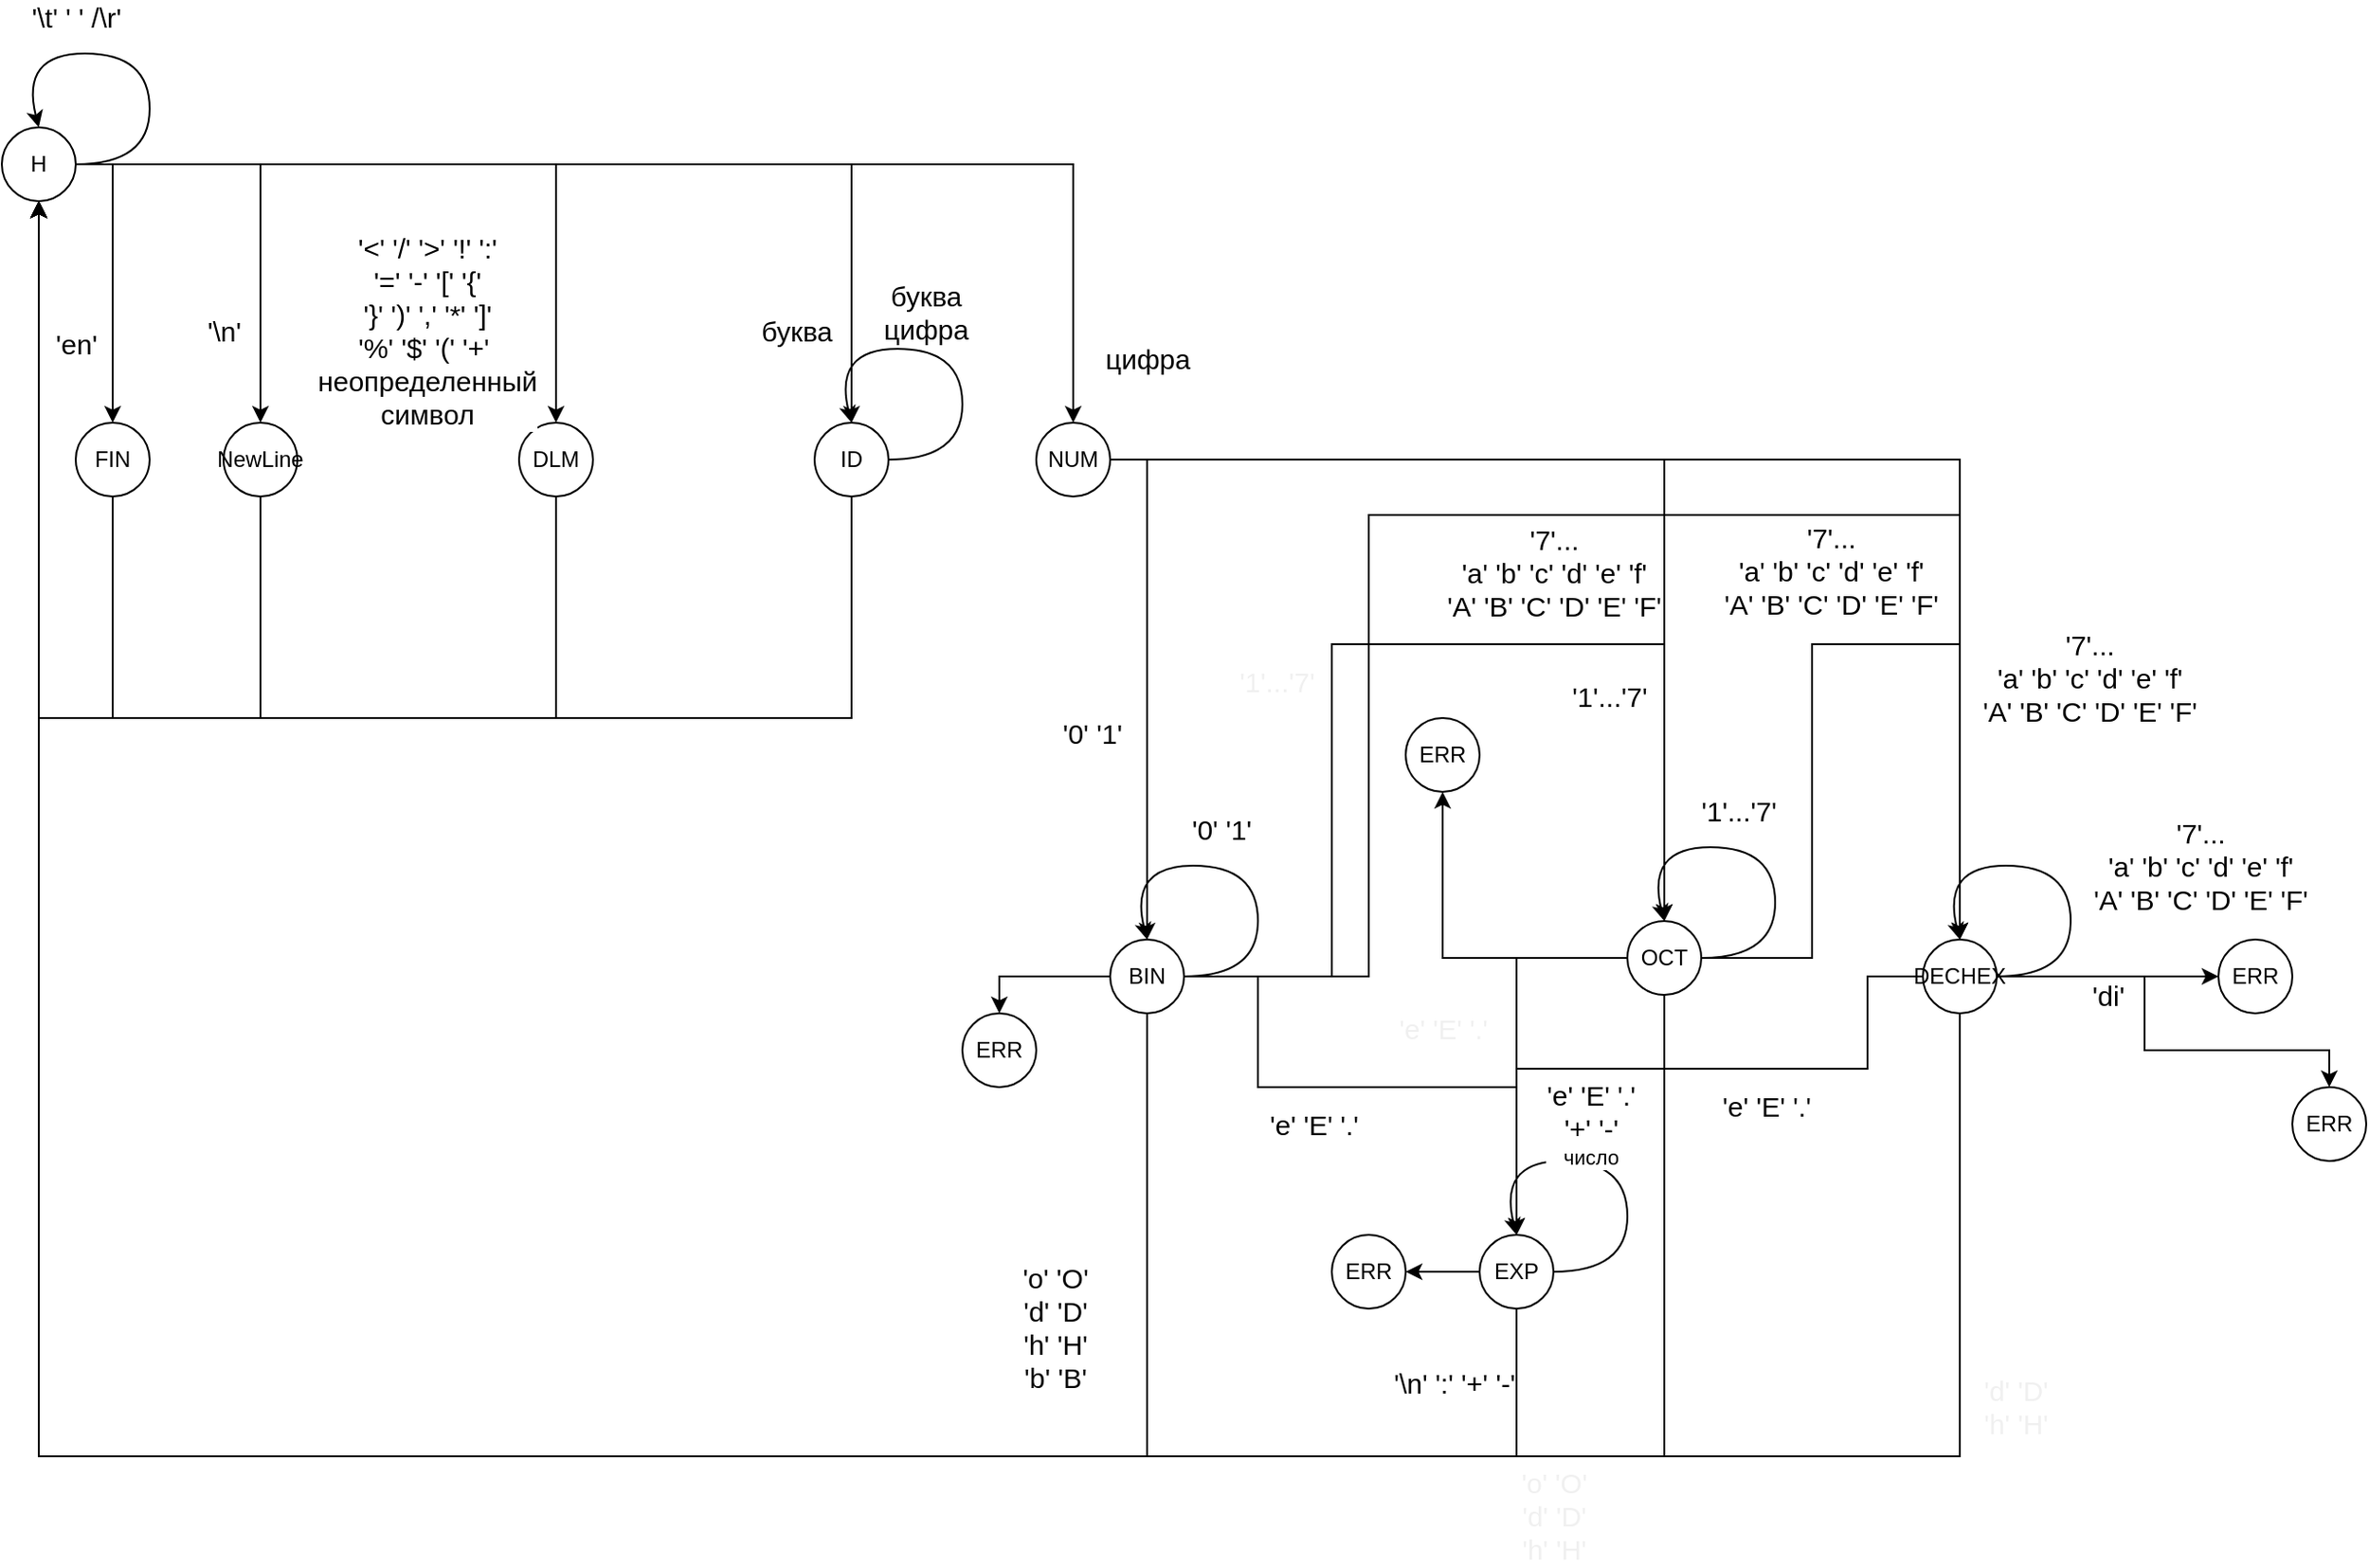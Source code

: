 <mxfile version="20.3.0" type="device"><diagram id="j9gFhZ0pI489GHdOJCEK" name="Страница 1"><mxGraphModel dx="1730" dy="1148" grid="1" gridSize="10" guides="1" tooltips="1" connect="1" arrows="1" fold="1" page="1" pageScale="1" pageWidth="1654" pageHeight="1169" math="0" shadow="0"><root><mxCell id="0"/><mxCell id="1" parent="0"/><mxCell id="0tF9mEDPMT1XOjysiVi9-1" value="H" style="ellipse;whiteSpace=wrap;html=1;aspect=fixed;" parent="1" vertex="1"><mxGeometry x="40" y="80" width="40" height="40" as="geometry"/></mxCell><mxCell id="0tF9mEDPMT1XOjysiVi9-2" value="&lt;font style=&quot;font-size: 15px;&quot;&gt;'\t' ' ' /\r'&lt;/font&gt;" style="endArrow=classic;html=1;exitX=1;exitY=0.5;exitDx=0;exitDy=0;entryX=0.5;entryY=0;entryDx=0;entryDy=0;curved=1;" parent="1" source="0tF9mEDPMT1XOjysiVi9-1" target="0tF9mEDPMT1XOjysiVi9-1" edge="1"><mxGeometry x="0.326" y="-20" width="50" height="50" relative="1" as="geometry"><mxPoint x="60" y="180" as="sourcePoint"/><mxPoint x="110" y="130" as="targetPoint"/><Array as="points"><mxPoint x="120" y="100"/><mxPoint x="120" y="40"/><mxPoint x="50" y="40"/></Array><mxPoint as="offset"/></mxGeometry></mxCell><mxCell id="0tF9mEDPMT1XOjysiVi9-3" value="FIN" style="ellipse;whiteSpace=wrap;html=1;aspect=fixed;" parent="1" vertex="1"><mxGeometry x="80" y="240" width="40" height="40" as="geometry"/></mxCell><mxCell id="0tF9mEDPMT1XOjysiVi9-4" value="'en'" style="endArrow=classic;html=1;fontSize=15;entryX=0.5;entryY=0;entryDx=0;entryDy=0;exitX=1;exitY=0.5;exitDx=0;exitDy=0;rounded=0;" parent="1" source="0tF9mEDPMT1XOjysiVi9-1" target="0tF9mEDPMT1XOjysiVi9-3" edge="1"><mxGeometry x="0.462" y="-20" width="50" height="50" relative="1" as="geometry"><mxPoint x="60" y="180" as="sourcePoint"/><mxPoint x="110" y="130" as="targetPoint"/><Array as="points"><mxPoint x="100" y="100"/></Array><mxPoint as="offset"/></mxGeometry></mxCell><mxCell id="0tF9mEDPMT1XOjysiVi9-5" value="NewLine" style="ellipse;whiteSpace=wrap;html=1;aspect=fixed;" parent="1" vertex="1"><mxGeometry x="160" y="240" width="40" height="40" as="geometry"/></mxCell><mxCell id="0tF9mEDPMT1XOjysiVi9-7" value="DLM" style="ellipse;whiteSpace=wrap;html=1;aspect=fixed;" parent="1" vertex="1"><mxGeometry x="320" y="240" width="40" height="40" as="geometry"/></mxCell><mxCell id="0tF9mEDPMT1XOjysiVi9-8" value="'&amp;lt;' '/' '&amp;gt;' '!' ':'&lt;br&gt;'=' '-' '[' '{'&lt;br&gt;'}' ')' ',' '*' ']'&lt;br&gt;'%' '$' '(' '+'&amp;nbsp;&lt;br&gt;неопределенный&lt;br&gt;символ" style="endArrow=classic;html=1;rounded=0;fontSize=15;exitX=1;exitY=0.5;exitDx=0;exitDy=0;entryX=0.5;entryY=0;entryDx=0;entryDy=0;" parent="1" source="0tF9mEDPMT1XOjysiVi9-1" target="0tF9mEDPMT1XOjysiVi9-7" edge="1"><mxGeometry x="0.75" y="-70" width="50" height="50" relative="1" as="geometry"><mxPoint x="60" y="280" as="sourcePoint"/><mxPoint x="110" y="230" as="targetPoint"/><Array as="points"><mxPoint x="340" y="100"/></Array><mxPoint as="offset"/></mxGeometry></mxCell><mxCell id="0tF9mEDPMT1XOjysiVi9-9" value="'\n'" style="endArrow=classic;html=1;rounded=0;fontSize=15;exitX=1;exitY=0.5;exitDx=0;exitDy=0;entryX=0.5;entryY=0;entryDx=0;entryDy=0;" parent="1" source="0tF9mEDPMT1XOjysiVi9-1" target="0tF9mEDPMT1XOjysiVi9-5" edge="1"><mxGeometry x="0.583" y="-20" width="50" height="50" relative="1" as="geometry"><mxPoint x="60" y="280" as="sourcePoint"/><mxPoint x="110" y="230" as="targetPoint"/><Array as="points"><mxPoint x="180" y="100"/></Array><mxPoint as="offset"/></mxGeometry></mxCell><mxCell id="0tF9mEDPMT1XOjysiVi9-10" value="ID" style="ellipse;whiteSpace=wrap;html=1;aspect=fixed;" parent="1" vertex="1"><mxGeometry x="480" y="240" width="40" height="40" as="geometry"/></mxCell><mxCell id="0tF9mEDPMT1XOjysiVi9-11" value="буква" style="endArrow=classic;html=1;rounded=0;fontSize=15;exitX=1;exitY=0.5;exitDx=0;exitDy=0;entryX=0.5;entryY=0;entryDx=0;entryDy=0;" parent="1" source="0tF9mEDPMT1XOjysiVi9-1" target="0tF9mEDPMT1XOjysiVi9-10" edge="1"><mxGeometry x="0.821" y="-30" width="50" height="50" relative="1" as="geometry"><mxPoint x="340" y="120" as="sourcePoint"/><mxPoint x="420" y="200" as="targetPoint"/><Array as="points"><mxPoint x="500" y="100"/></Array><mxPoint as="offset"/></mxGeometry></mxCell><mxCell id="0tF9mEDPMT1XOjysiVi9-12" value="NUM" style="ellipse;whiteSpace=wrap;html=1;aspect=fixed;" parent="1" vertex="1"><mxGeometry x="600" y="240" width="40" height="40" as="geometry"/></mxCell><mxCell id="0tF9mEDPMT1XOjysiVi9-13" value="цифра" style="endArrow=classic;html=1;rounded=0;fontSize=15;exitX=1;exitY=0.5;exitDx=0;exitDy=0;entryX=0.5;entryY=0;entryDx=0;entryDy=0;" parent="1" source="0tF9mEDPMT1XOjysiVi9-1" target="0tF9mEDPMT1XOjysiVi9-12" edge="1"><mxGeometry x="0.895" y="40" width="50" height="50" relative="1" as="geometry"><mxPoint x="370" y="250" as="sourcePoint"/><mxPoint x="420" y="200" as="targetPoint"/><Array as="points"><mxPoint x="620" y="100"/></Array><mxPoint as="offset"/></mxGeometry></mxCell><mxCell id="0tF9mEDPMT1XOjysiVi9-14" value="" style="endArrow=classic;html=1;rounded=0;fontSize=15;exitX=0.5;exitY=1;exitDx=0;exitDy=0;entryX=0.5;entryY=1;entryDx=0;entryDy=0;" parent="1" source="0tF9mEDPMT1XOjysiVi9-5" target="0tF9mEDPMT1XOjysiVi9-1" edge="1"><mxGeometry width="50" height="50" relative="1" as="geometry"><mxPoint x="370" y="230" as="sourcePoint"/><mxPoint x="420" y="180" as="targetPoint"/><Array as="points"><mxPoint x="180" y="400"/><mxPoint x="60" y="400"/></Array></mxGeometry></mxCell><mxCell id="0tF9mEDPMT1XOjysiVi9-15" value="" style="endArrow=classic;html=1;rounded=0;fontSize=15;entryX=0.5;entryY=1;entryDx=0;entryDy=0;exitX=0.5;exitY=1;exitDx=0;exitDy=0;" parent="1" source="0tF9mEDPMT1XOjysiVi9-3" target="0tF9mEDPMT1XOjysiVi9-1" edge="1"><mxGeometry width="50" height="50" relative="1" as="geometry"><mxPoint x="370" y="230" as="sourcePoint"/><mxPoint x="420" y="180" as="targetPoint"/><Array as="points"><mxPoint x="100" y="400"/><mxPoint x="60" y="400"/></Array></mxGeometry></mxCell><mxCell id="0tF9mEDPMT1XOjysiVi9-16" value="&lt;font style=&quot;font-size: 15px;&quot;&gt;буква&lt;br&gt;цифра&lt;/font&gt;" style="endArrow=classic;html=1;entryX=0.5;entryY=0;entryDx=0;entryDy=0;curved=1;exitX=1;exitY=0.5;exitDx=0;exitDy=0;" parent="1" source="0tF9mEDPMT1XOjysiVi9-10" target="0tF9mEDPMT1XOjysiVi9-10" edge="1"><mxGeometry x="0.136" y="-20" width="50" height="50" relative="1" as="geometry"><mxPoint x="530" y="270" as="sourcePoint"/><mxPoint x="500" y="240" as="targetPoint"/><Array as="points"><mxPoint x="560" y="260"/><mxPoint x="560" y="200"/><mxPoint x="490" y="200"/></Array><mxPoint as="offset"/></mxGeometry></mxCell><mxCell id="0tF9mEDPMT1XOjysiVi9-17" value="" style="endArrow=classic;html=1;rounded=0;fontSize=15;entryX=0.5;entryY=1;entryDx=0;entryDy=0;exitX=0.5;exitY=1;exitDx=0;exitDy=0;" parent="1" source="0tF9mEDPMT1XOjysiVi9-10" target="0tF9mEDPMT1XOjysiVi9-1" edge="1"><mxGeometry width="50" height="50" relative="1" as="geometry"><mxPoint x="370" y="220" as="sourcePoint"/><mxPoint x="420" y="170" as="targetPoint"/><Array as="points"><mxPoint x="500" y="400"/><mxPoint x="60" y="400"/></Array></mxGeometry></mxCell><mxCell id="0tF9mEDPMT1XOjysiVi9-18" value="BIN" style="ellipse;whiteSpace=wrap;html=1;aspect=fixed;" parent="1" vertex="1"><mxGeometry x="640" y="520" width="40" height="40" as="geometry"/></mxCell><mxCell id="0tF9mEDPMT1XOjysiVi9-19" value="OCT" style="ellipse;whiteSpace=wrap;html=1;aspect=fixed;" parent="1" vertex="1"><mxGeometry x="920" y="510" width="40" height="40" as="geometry"/></mxCell><mxCell id="0tF9mEDPMT1XOjysiVi9-20" value="DECHEX" style="ellipse;whiteSpace=wrap;html=1;aspect=fixed;" parent="1" vertex="1"><mxGeometry x="1080" y="520" width="40" height="40" as="geometry"/></mxCell><mxCell id="0tF9mEDPMT1XOjysiVi9-21" value="EXP" style="ellipse;whiteSpace=wrap;html=1;aspect=fixed;" parent="1" vertex="1"><mxGeometry x="840" y="680" width="40" height="40" as="geometry"/></mxCell><mxCell id="0tF9mEDPMT1XOjysiVi9-22" value="'0' '1'" style="endArrow=classic;html=1;rounded=0;fontSize=15;exitX=1;exitY=0.5;exitDx=0;exitDy=0;entryX=0.5;entryY=0;entryDx=0;entryDy=0;" parent="1" source="0tF9mEDPMT1XOjysiVi9-12" target="0tF9mEDPMT1XOjysiVi9-18" edge="1"><mxGeometry x="0.2" y="-30" width="50" height="50" relative="1" as="geometry"><mxPoint x="670" y="290" as="sourcePoint"/><mxPoint x="720" y="240" as="targetPoint"/><Array as="points"><mxPoint x="660" y="260"/></Array><mxPoint as="offset"/></mxGeometry></mxCell><mxCell id="0tF9mEDPMT1XOjysiVi9-23" value="'1'...'7'" style="endArrow=classic;html=1;rounded=0;fontSize=15;exitX=1;exitY=0.5;exitDx=0;exitDy=0;entryX=0.5;entryY=0;entryDx=0;entryDy=0;" parent="1" source="0tF9mEDPMT1XOjysiVi9-12" target="0tF9mEDPMT1XOjysiVi9-19" edge="1"><mxGeometry x="0.556" y="-30" width="50" height="50" relative="1" as="geometry"><mxPoint x="670" y="290" as="sourcePoint"/><mxPoint x="720" y="240" as="targetPoint"/><Array as="points"><mxPoint x="940" y="260"/></Array><mxPoint as="offset"/></mxGeometry></mxCell><mxCell id="flE6vSQZv-AgUVu9qO56-1" value="&lt;font color=&quot;#000000&quot;&gt;&lt;span style=&quot;font-size: 15px;&quot;&gt;'7'...&lt;/span&gt;&lt;br style=&quot;font-size: 15px;&quot;&gt;&lt;span style=&quot;font-size: 15px;&quot;&gt;'a' 'b' 'c' 'd' 'e' 'f'&lt;/span&gt;&lt;br style=&quot;font-size: 15px;&quot;&gt;&lt;span style=&quot;font-size: 15px;&quot;&gt;'A' 'B' 'C' 'D' 'E' 'F'&lt;/span&gt;&lt;/font&gt;" style="edgeLabel;html=1;align=center;verticalAlign=middle;resizable=0;points=[];fontColor=#F0F0F0;" parent="0tF9mEDPMT1XOjysiVi9-23" vertex="1" connectable="0"><mxGeometry x="0.311" relative="1" as="geometry"><mxPoint x="-60" as="offset"/></mxGeometry></mxCell><mxCell id="0tF9mEDPMT1XOjysiVi9-24" value="'7'...&lt;br&gt;'a' 'b' 'c' 'd' 'e' 'f'&lt;br&gt;'A' 'B' 'C' 'D' 'E' 'F'" style="endArrow=classic;html=1;rounded=0;fontSize=15;exitX=1;exitY=0.5;exitDx=0;exitDy=0;entryX=0.5;entryY=0;entryDx=0;entryDy=0;" parent="1" source="0tF9mEDPMT1XOjysiVi9-12" target="0tF9mEDPMT1XOjysiVi9-20" edge="1"><mxGeometry x="0.605" y="70" width="50" height="50" relative="1" as="geometry"><mxPoint x="770" y="290" as="sourcePoint"/><mxPoint x="820" y="240" as="targetPoint"/><Array as="points"><mxPoint x="1100" y="260"/></Array><mxPoint as="offset"/></mxGeometry></mxCell><mxCell id="0tF9mEDPMT1XOjysiVi9-25" value="'o' 'O'&lt;br&gt;'d' 'D'&lt;br&gt;'h' 'H'&lt;br&gt;'b' 'B'" style="endArrow=classic;html=1;rounded=0;fontSize=15;exitX=0.5;exitY=1;exitDx=0;exitDy=0;entryX=0.5;entryY=1;entryDx=0;entryDy=0;" parent="1" source="0tF9mEDPMT1XOjysiVi9-18" target="0tF9mEDPMT1XOjysiVi9-1" edge="1"><mxGeometry x="-0.776" y="-50" width="50" height="50" relative="1" as="geometry"><mxPoint x="630" y="370" as="sourcePoint"/><mxPoint x="180" y="490" as="targetPoint"/><Array as="points"><mxPoint x="660" y="800"/><mxPoint x="60" y="800"/></Array><mxPoint as="offset"/></mxGeometry></mxCell><mxCell id="0tF9mEDPMT1XOjysiVi9-26" value="'e' 'E' '.'" style="endArrow=classic;html=1;rounded=0;fontSize=15;exitX=1;exitY=0.5;exitDx=0;exitDy=0;entryX=0.5;entryY=0;entryDx=0;entryDy=0;" parent="1" source="0tF9mEDPMT1XOjysiVi9-18" target="0tF9mEDPMT1XOjysiVi9-21" edge="1"><mxGeometry x="-0.188" y="-20" width="50" height="50" relative="1" as="geometry"><mxPoint x="800" y="440" as="sourcePoint"/><mxPoint x="850" y="390" as="targetPoint"/><Array as="points"><mxPoint x="720" y="540"/><mxPoint x="720" y="600"/><mxPoint x="860" y="600"/></Array><mxPoint as="offset"/></mxGeometry></mxCell><mxCell id="0tF9mEDPMT1XOjysiVi9-27" value="" style="endArrow=classic;html=1;rounded=0;fontSize=15;exitX=1;exitY=0.5;exitDx=0;exitDy=0;entryX=0.5;entryY=0;entryDx=0;entryDy=0;" parent="1" source="0tF9mEDPMT1XOjysiVi9-18" target="0tF9mEDPMT1XOjysiVi9-19" edge="1"><mxGeometry x="0.864" y="-30" width="50" height="50" relative="1" as="geometry"><mxPoint x="800" y="440" as="sourcePoint"/><mxPoint x="850" y="390" as="targetPoint"/><Array as="points"><mxPoint x="760" y="540"/><mxPoint x="760" y="360"/><mxPoint x="940" y="360"/></Array><mxPoint as="offset"/></mxGeometry></mxCell><mxCell id="flE6vSQZv-AgUVu9qO56-3" value="&lt;span style=&quot;font-size: 15px;&quot;&gt;'1'...'7'&lt;/span&gt;" style="edgeLabel;html=1;align=center;verticalAlign=middle;resizable=0;points=[];fontColor=#F0F0F0;" parent="0tF9mEDPMT1XOjysiVi9-27" vertex="1" connectable="0"><mxGeometry x="0.019" y="-3" relative="1" as="geometry"><mxPoint x="-71" y="17" as="offset"/></mxGeometry></mxCell><mxCell id="0tF9mEDPMT1XOjysiVi9-30" value="&lt;span style=&quot;font-size: 15px;&quot;&gt;'0' '1'&lt;/span&gt;" style="endArrow=classic;html=1;curved=1;exitX=1;exitY=0.5;exitDx=0;exitDy=0;entryX=0.5;entryY=0;entryDx=0;entryDy=0;" parent="1" source="0tF9mEDPMT1XOjysiVi9-18" target="0tF9mEDPMT1XOjysiVi9-18" edge="1"><mxGeometry x="0.136" y="-20" width="50" height="50" relative="1" as="geometry"><mxPoint x="690" y="570" as="sourcePoint"/><mxPoint x="630" y="510" as="targetPoint"/><Array as="points"><mxPoint x="720" y="540"/><mxPoint x="720" y="480"/><mxPoint x="650" y="480"/></Array><mxPoint as="offset"/></mxGeometry></mxCell><mxCell id="0tF9mEDPMT1XOjysiVi9-31" value="" style="endArrow=classic;html=1;rounded=0;fontSize=15;entryX=0.5;entryY=0;entryDx=0;entryDy=0;exitX=1;exitY=0.5;exitDx=0;exitDy=0;" parent="1" source="0tF9mEDPMT1XOjysiVi9-18" target="0tF9mEDPMT1XOjysiVi9-20" edge="1"><mxGeometry width="50" height="50" relative="1" as="geometry"><mxPoint x="770" y="550" as="sourcePoint"/><mxPoint x="820" y="500" as="targetPoint"/><Array as="points"><mxPoint x="780" y="540"/><mxPoint x="780" y="290"/><mxPoint x="1100" y="290"/></Array></mxGeometry></mxCell><mxCell id="0tF9mEDPMT1XOjysiVi9-33" value="ERR" style="ellipse;whiteSpace=wrap;html=1;aspect=fixed;" parent="1" vertex="1"><mxGeometry x="560" y="560" width="40" height="40" as="geometry"/></mxCell><mxCell id="0tF9mEDPMT1XOjysiVi9-34" value="" style="endArrow=classic;html=1;rounded=0;fontSize=15;exitX=0;exitY=0.5;exitDx=0;exitDy=0;entryX=0.5;entryY=0;entryDx=0;entryDy=0;" parent="1" source="0tF9mEDPMT1XOjysiVi9-18" target="0tF9mEDPMT1XOjysiVi9-33" edge="1"><mxGeometry width="50" height="50" relative="1" as="geometry"><mxPoint x="530" y="530" as="sourcePoint"/><mxPoint x="580" y="480" as="targetPoint"/><Array as="points"><mxPoint x="580" y="540"/></Array></mxGeometry></mxCell><mxCell id="0tF9mEDPMT1XOjysiVi9-35" value="" style="endArrow=classic;html=1;rounded=0;fontSize=15;exitX=0.5;exitY=1;exitDx=0;exitDy=0;entryX=0.5;entryY=1;entryDx=0;entryDy=0;" parent="1" source="0tF9mEDPMT1XOjysiVi9-19" target="0tF9mEDPMT1XOjysiVi9-1" edge="1"><mxGeometry x="-0.609" y="30" width="50" height="50" relative="1" as="geometry"><mxPoint x="970" y="530" as="sourcePoint"/><mxPoint x="1020" y="480" as="targetPoint"/><Array as="points"><mxPoint x="940" y="800"/><mxPoint x="60" y="800"/></Array><mxPoint as="offset"/></mxGeometry></mxCell><mxCell id="flE6vSQZv-AgUVu9qO56-5" value="&lt;span style=&quot;font-size: 15px;&quot;&gt;'o' 'O'&lt;/span&gt;&lt;br style=&quot;font-size: 15px;&quot;&gt;&lt;span style=&quot;font-size: 15px;&quot;&gt;'d' 'D'&lt;/span&gt;&lt;br style=&quot;font-size: 15px;&quot;&gt;&lt;span style=&quot;font-size: 15px;&quot;&gt;'h' 'H'&lt;/span&gt;" style="edgeLabel;html=1;align=center;verticalAlign=middle;resizable=0;points=[];fontColor=#F0F0F0;" parent="0tF9mEDPMT1XOjysiVi9-35" vertex="1" connectable="0"><mxGeometry x="-0.812" y="2" relative="1" as="geometry"><mxPoint x="-62" y="112" as="offset"/></mxGeometry></mxCell><mxCell id="0tF9mEDPMT1XOjysiVi9-36" value="&lt;span style=&quot;font-size: 15px;&quot;&gt;'1'...'7'&lt;/span&gt;" style="endArrow=classic;html=1;curved=1;exitX=1;exitY=0.5;exitDx=0;exitDy=0;entryX=0.5;entryY=0;entryDx=0;entryDy=0;" parent="1" source="0tF9mEDPMT1XOjysiVi9-19" target="0tF9mEDPMT1XOjysiVi9-19" edge="1"><mxGeometry x="0.136" y="-20" width="50" height="50" relative="1" as="geometry"><mxPoint x="980" y="550" as="sourcePoint"/><mxPoint x="910" y="510" as="targetPoint"/><Array as="points"><mxPoint x="1000" y="530"/><mxPoint x="1000" y="470"/><mxPoint x="930" y="470"/></Array><mxPoint as="offset"/></mxGeometry></mxCell><mxCell id="0tF9mEDPMT1XOjysiVi9-37" value="" style="endArrow=classic;html=1;rounded=0;fontSize=15;exitX=1;exitY=0.5;exitDx=0;exitDy=0;entryX=0.5;entryY=0;entryDx=0;entryDy=0;" parent="1" source="0tF9mEDPMT1XOjysiVi9-19" target="0tF9mEDPMT1XOjysiVi9-20" edge="1"><mxGeometry x="-0.021" y="40" width="50" height="50" relative="1" as="geometry"><mxPoint x="980" y="520" as="sourcePoint"/><mxPoint x="1030" y="470" as="targetPoint"/><Array as="points"><mxPoint x="1020" y="530"/><mxPoint x="1020" y="360"/><mxPoint x="1100" y="360"/></Array><mxPoint as="offset"/></mxGeometry></mxCell><mxCell id="flE6vSQZv-AgUVu9qO56-2" value="&lt;font color=&quot;#000000&quot;&gt;&lt;span style=&quot;font-size: 15px;&quot;&gt;'7'...&lt;/span&gt;&lt;br style=&quot;font-size: 15px;&quot;&gt;&lt;span style=&quot;font-size: 15px;&quot;&gt;'a' 'b' 'c' 'd' 'e' 'f'&lt;/span&gt;&lt;br style=&quot;font-size: 15px;&quot;&gt;&lt;span style=&quot;font-size: 15px;&quot;&gt;'A' 'B' 'C' 'D' 'E' 'F'&lt;/span&gt;&lt;/font&gt;" style="edgeLabel;html=1;align=center;verticalAlign=middle;resizable=0;points=[];fontColor=#F0F0F0;" parent="0tF9mEDPMT1XOjysiVi9-37" vertex="1" connectable="0"><mxGeometry x="0.045" relative="1" as="geometry"><mxPoint x="-6" y="-40" as="offset"/></mxGeometry></mxCell><mxCell id="0tF9mEDPMT1XOjysiVi9-39" value="" style="endArrow=classic;html=1;rounded=0;fontSize=15;exitX=0;exitY=0.5;exitDx=0;exitDy=0;entryX=0.5;entryY=0;entryDx=0;entryDy=0;" parent="1" source="0tF9mEDPMT1XOjysiVi9-19" target="0tF9mEDPMT1XOjysiVi9-21" edge="1"><mxGeometry x="-0.048" y="-30" width="50" height="50" relative="1" as="geometry"><mxPoint x="910" y="730" as="sourcePoint"/><mxPoint x="960" y="680" as="targetPoint"/><Array as="points"><mxPoint x="860" y="530"/></Array><mxPoint as="offset"/></mxGeometry></mxCell><mxCell id="flE6vSQZv-AgUVu9qO56-4" value="&lt;span style=&quot;font-size: 15px;&quot;&gt;'e' 'E' '.'&lt;/span&gt;" style="edgeLabel;html=1;align=center;verticalAlign=middle;resizable=0;points=[];fontColor=#F0F0F0;" parent="0tF9mEDPMT1XOjysiVi9-39" vertex="1" connectable="0"><mxGeometry x="-0.07" relative="1" as="geometry"><mxPoint x="-40" as="offset"/></mxGeometry></mxCell><mxCell id="0tF9mEDPMT1XOjysiVi9-41" value="ERR" style="ellipse;whiteSpace=wrap;html=1;aspect=fixed;" parent="1" vertex="1"><mxGeometry x="800" y="400" width="40" height="40" as="geometry"/></mxCell><mxCell id="0tF9mEDPMT1XOjysiVi9-42" value="" style="endArrow=classic;html=1;rounded=0;fontSize=15;exitX=0;exitY=0.5;exitDx=0;exitDy=0;entryX=0.5;entryY=1;entryDx=0;entryDy=0;" parent="1" source="0tF9mEDPMT1XOjysiVi9-19" target="0tF9mEDPMT1XOjysiVi9-41" edge="1"><mxGeometry width="50" height="50" relative="1" as="geometry"><mxPoint x="940" y="550" as="sourcePoint"/><mxPoint x="990" y="500" as="targetPoint"/><Array as="points"><mxPoint x="820" y="530"/></Array></mxGeometry></mxCell><mxCell id="0tF9mEDPMT1XOjysiVi9-43" value="" style="endArrow=classic;html=1;rounded=0;fontSize=15;exitX=0.5;exitY=1;exitDx=0;exitDy=0;entryX=0.5;entryY=1;entryDx=0;entryDy=0;" parent="1" source="0tF9mEDPMT1XOjysiVi9-20" target="0tF9mEDPMT1XOjysiVi9-1" edge="1"><mxGeometry x="-0.774" y="30" width="50" height="50" relative="1" as="geometry"><mxPoint x="1090" y="740" as="sourcePoint"/><mxPoint x="180" y="407.048" as="targetPoint"/><Array as="points"><mxPoint x="1100" y="800"/><mxPoint x="60" y="800"/></Array><mxPoint as="offset"/></mxGeometry></mxCell><mxCell id="flE6vSQZv-AgUVu9qO56-6" value="&lt;span style=&quot;font-size: 15px;&quot;&gt;'d' 'D'&lt;/span&gt;&lt;br style=&quot;font-size: 15px;&quot;&gt;&lt;span style=&quot;font-size: 15px;&quot;&gt;'h' 'H'&lt;/span&gt;" style="edgeLabel;html=1;align=center;verticalAlign=middle;resizable=0;points=[];fontColor=#F0F0F0;" parent="0tF9mEDPMT1XOjysiVi9-43" vertex="1" connectable="0"><mxGeometry x="-0.826" y="2" relative="1" as="geometry"><mxPoint x="28" y="42" as="offset"/></mxGeometry></mxCell><mxCell id="0tF9mEDPMT1XOjysiVi9-44" value="&lt;span style=&quot;font-size: 15px;&quot;&gt;'7'...&lt;/span&gt;&lt;br style=&quot;font-size: 15px;&quot;&gt;&lt;span style=&quot;font-size: 15px;&quot;&gt;'a' 'b' 'c' 'd' 'e' 'f'&lt;/span&gt;&lt;br style=&quot;font-size: 15px;&quot;&gt;&lt;span style=&quot;font-size: 15px;&quot;&gt;'A' 'B' 'C' 'D' 'E' 'F'&lt;/span&gt;" style="endArrow=classic;html=1;curved=1;exitX=1;exitY=0.5;exitDx=0;exitDy=0;entryX=0.5;entryY=0;entryDx=0;entryDy=0;" parent="1" source="0tF9mEDPMT1XOjysiVi9-20" target="0tF9mEDPMT1XOjysiVi9-20" edge="1"><mxGeometry x="-0.053" y="-70" width="50" height="50" relative="1" as="geometry"><mxPoint x="1150" y="560" as="sourcePoint"/><mxPoint x="1060" y="510" as="targetPoint"/><Array as="points"><mxPoint x="1160" y="540"/><mxPoint x="1160" y="480"/><mxPoint x="1090" y="480"/></Array><mxPoint x="70" y="70" as="offset"/></mxGeometry></mxCell><mxCell id="0tF9mEDPMT1XOjysiVi9-45" value="" style="endArrow=classic;html=1;rounded=0;fontSize=15;exitX=0;exitY=0.5;exitDx=0;exitDy=0;entryX=0.5;entryY=0;entryDx=0;entryDy=0;" parent="1" source="0tF9mEDPMT1XOjysiVi9-20" target="0tF9mEDPMT1XOjysiVi9-21" edge="1"><mxGeometry width="50" height="50" relative="1" as="geometry"><mxPoint x="1060" y="590" as="sourcePoint"/><mxPoint x="1110" y="540" as="targetPoint"/><Array as="points"><mxPoint x="1050" y="540"/><mxPoint x="1050" y="590"/><mxPoint x="860" y="590"/></Array></mxGeometry></mxCell><mxCell id="0tF9mEDPMT1XOjysiVi9-46" value="'e' 'E' '.'" style="edgeLabel;html=1;align=center;verticalAlign=middle;resizable=0;points=[];fontSize=15;" parent="0tF9mEDPMT1XOjysiVi9-45" vertex="1" connectable="0"><mxGeometry x="-0.247" relative="1" as="geometry"><mxPoint y="20" as="offset"/></mxGeometry></mxCell><mxCell id="0tF9mEDPMT1XOjysiVi9-47" value="ERR" style="ellipse;whiteSpace=wrap;html=1;aspect=fixed;" parent="1" vertex="1"><mxGeometry x="1240" y="520" width="40" height="40" as="geometry"/></mxCell><mxCell id="0tF9mEDPMT1XOjysiVi9-48" value="ERR" style="ellipse;whiteSpace=wrap;html=1;aspect=fixed;" parent="1" vertex="1"><mxGeometry x="1280" y="600" width="40" height="40" as="geometry"/></mxCell><mxCell id="0tF9mEDPMT1XOjysiVi9-49" value="'di'" style="endArrow=classic;html=1;rounded=0;fontSize=15;exitX=1;exitY=0.5;exitDx=0;exitDy=0;entryX=0;entryY=0.5;entryDx=0;entryDy=0;" parent="1" source="0tF9mEDPMT1XOjysiVi9-20" target="0tF9mEDPMT1XOjysiVi9-47" edge="1"><mxGeometry y="-10" width="50" height="50" relative="1" as="geometry"><mxPoint x="1150" y="490" as="sourcePoint"/><mxPoint x="1200" y="440" as="targetPoint"/><mxPoint as="offset"/></mxGeometry></mxCell><mxCell id="0tF9mEDPMT1XOjysiVi9-50" value="" style="endArrow=classic;html=1;rounded=0;fontSize=15;exitX=1;exitY=0.5;exitDx=0;exitDy=0;entryX=0.5;entryY=0;entryDx=0;entryDy=0;" parent="1" source="0tF9mEDPMT1XOjysiVi9-20" target="0tF9mEDPMT1XOjysiVi9-48" edge="1"><mxGeometry width="50" height="50" relative="1" as="geometry"><mxPoint x="1150" y="490" as="sourcePoint"/><mxPoint x="1200" y="440" as="targetPoint"/><Array as="points"><mxPoint x="1200" y="540"/><mxPoint x="1200" y="580"/><mxPoint x="1300" y="580"/></Array></mxGeometry></mxCell><mxCell id="0tF9mEDPMT1XOjysiVi9-51" value="&lt;span style=&quot;font-size: 15px;&quot;&gt;'e' 'E' '.'&lt;br&gt;'+' '-'&lt;br&gt;&lt;/span&gt;число" style="endArrow=classic;html=1;curved=1;exitX=1;exitY=0.5;exitDx=0;exitDy=0;entryX=0.5;entryY=0;entryDx=0;entryDy=0;" parent="1" source="0tF9mEDPMT1XOjysiVi9-21" target="0tF9mEDPMT1XOjysiVi9-21" edge="1"><mxGeometry x="0.136" y="-20" width="50" height="50" relative="1" as="geometry"><mxPoint x="910" y="720" as="sourcePoint"/><mxPoint x="810" y="670" as="targetPoint"/><Array as="points"><mxPoint x="920" y="700"/><mxPoint x="920" y="640"/><mxPoint x="850" y="640"/></Array><mxPoint as="offset"/></mxGeometry></mxCell><mxCell id="0tF9mEDPMT1XOjysiVi9-52" value="ERR" style="ellipse;whiteSpace=wrap;html=1;aspect=fixed;" parent="1" vertex="1"><mxGeometry x="760" y="680" width="40" height="40" as="geometry"/></mxCell><mxCell id="0tF9mEDPMT1XOjysiVi9-53" value="" style="endArrow=classic;html=1;rounded=0;fontSize=15;exitX=0;exitY=0.5;exitDx=0;exitDy=0;entryX=1;entryY=0.5;entryDx=0;entryDy=0;" parent="1" source="0tF9mEDPMT1XOjysiVi9-21" target="0tF9mEDPMT1XOjysiVi9-52" edge="1"><mxGeometry width="50" height="50" relative="1" as="geometry"><mxPoint x="810" y="590" as="sourcePoint"/><mxPoint x="860" y="540" as="targetPoint"/></mxGeometry></mxCell><mxCell id="0tF9mEDPMT1XOjysiVi9-54" value="'\n' ':' '+' '-'" style="endArrow=classic;html=1;rounded=0;fontSize=15;exitX=0.5;exitY=1;exitDx=0;exitDy=0;entryX=0.5;entryY=1;entryDx=0;entryDy=0;" parent="1" source="0tF9mEDPMT1XOjysiVi9-21" target="0tF9mEDPMT1XOjysiVi9-1" edge="1"><mxGeometry x="-0.854" y="-40" width="50" height="50" relative="1" as="geometry"><mxPoint x="890" y="780" as="sourcePoint"/><mxPoint x="940" y="730" as="targetPoint"/><Array as="points"><mxPoint x="860" y="800"/><mxPoint x="60" y="800"/></Array><mxPoint as="offset"/></mxGeometry></mxCell><mxCell id="0tF9mEDPMT1XOjysiVi9-55" value="" style="endArrow=classic;html=1;rounded=0;fontSize=15;exitX=0.5;exitY=1;exitDx=0;exitDy=0;entryX=0.5;entryY=1;entryDx=0;entryDy=0;" parent="1" source="0tF9mEDPMT1XOjysiVi9-7" target="0tF9mEDPMT1XOjysiVi9-1" edge="1"><mxGeometry width="50" height="50" relative="1" as="geometry"><mxPoint x="390" y="320" as="sourcePoint"/><mxPoint x="440" y="270" as="targetPoint"/><Array as="points"><mxPoint x="340" y="400"/><mxPoint x="60" y="400"/></Array></mxGeometry></mxCell></root></mxGraphModel></diagram></mxfile>